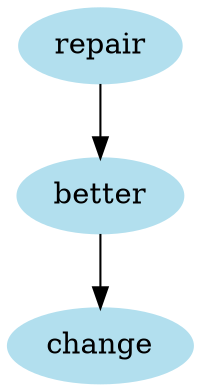 digraph unix {
	node [color=lightblue2 style=filled]
	size="6,6"
	repair -> better
	better -> change
}
